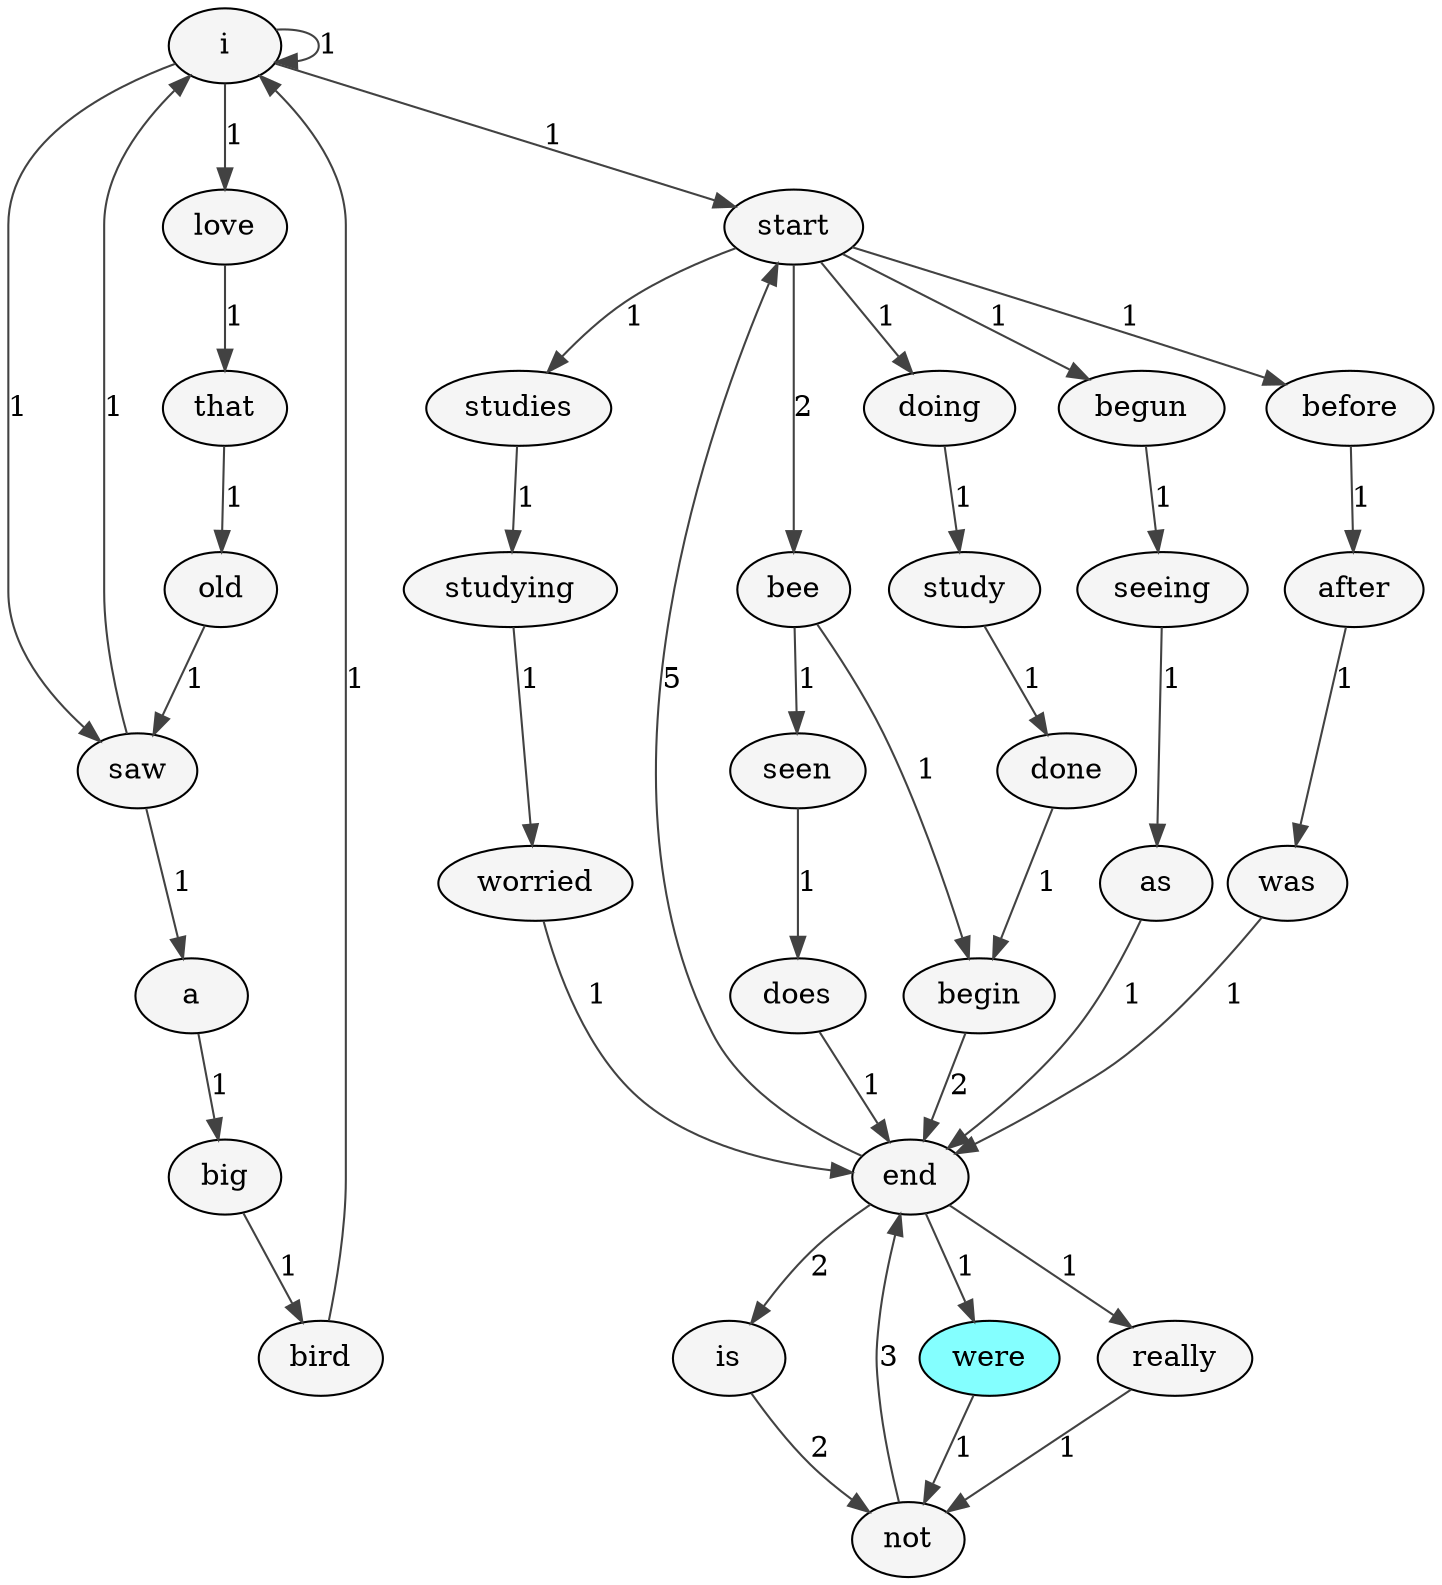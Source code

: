 digraph G {
i[style=filled]  [fillcolor ="#F5F5F5"];
saw[style=filled]  [fillcolor ="#F5F5F5"];
a[style=filled]  [fillcolor ="#F5F5F5"];
big[style=filled]  [fillcolor ="#F5F5F5"];
bird[style=filled]  [fillcolor ="#F5F5F5"];
love[style=filled]  [fillcolor ="#F5F5F5"];
that[style=filled]  [fillcolor ="#F5F5F5"];
old[style=filled]  [fillcolor ="#F5F5F5"];
start[style=filled]  [fillcolor ="#F5F5F5"];
studies[style=filled]  [fillcolor ="#F5F5F5"];
studying[style=filled]  [fillcolor ="#F5F5F5"];
worried[style=filled]  [fillcolor ="#F5F5F5"];
end[style=filled]  [fillcolor ="#F5F5F5"];
bee[style=filled]  [fillcolor ="#F5F5F5"];
seen[style=filled]  [fillcolor ="#F5F5F5"];
does[style=filled]  [fillcolor ="#F5F5F5"];
doing[style=filled]  [fillcolor ="#F5F5F5"];
study[style=filled]  [fillcolor ="#F5F5F5"];
done[style=filled]  [fillcolor ="#F5F5F5"];
begin[style=filled]  [fillcolor ="#F5F5F5"];
begun[style=filled]  [fillcolor ="#F5F5F5"];
seeing[style=filled]  [fillcolor ="#F5F5F5"];
as[style=filled]  [fillcolor ="#F5F5F5"];
before[style=filled]  [fillcolor ="#F5F5F5"];
after[style=filled]  [fillcolor ="#F5F5F5"];
was[style=filled]  [fillcolor ="#F5F5F5"];
is[style=filled]  [fillcolor ="#F5F5F5"];
not[style=filled]  [fillcolor ="#F5F5F5"];
were[style=filled]  [fillcolor ="#84FFFF"];
really[style=filled]  [fillcolor ="#F5F5F5"];
love->that[color="#424242",label="1"];
big->bird[color="#424242",label="1"];
doing->study[color="#424242",label="1"];
study->done[color="#424242",label="1"];
bee->begin[color="#424242",label="1"];
bee->seen[color="#424242",label="1"];
before->after[color="#424242",label="1"];
begun->seeing[color="#424242",label="1"];
seen->does[color="#424242",label="1"];
that->old[color="#424242",label="1"];
not->end[color="#424242",label="3"];
seeing->as[color="#424242",label="1"];
does->end[color="#424242",label="1"];
bird->i[color="#424242",label="1"];
studies->studying[color="#424242",label="1"];
end->were[color="#424242",label="1"];
end->start[color="#424242",label="5"];
end->is[color="#424242",label="2"];
end->really[color="#424242",label="1"];
worried->end[color="#424242",label="1"];
after->was[color="#424242",label="1"];
a->big[color="#424242",label="1"];
studying->worried[color="#424242",label="1"];
old->saw[color="#424242",label="1"];
saw->a[color="#424242",label="1"];
saw->i[color="#424242",label="1"];
start->doing[color="#424242",label="1"];
start->bee[color="#424242",label="2"];
start->before[color="#424242",label="1"];
start->studies[color="#424242",label="1"];
start->begun[color="#424242",label="1"];
was->end[color="#424242",label="1"];
i->love[color="#424242",label="1"];
i->saw[color="#424242",label="1"];
i->start[color="#424242",label="1"];
i->i[color="#424242",label="1"];
is->not[color="#424242",label="2"];
done->begin[color="#424242",label="1"];
really->not[color="#424242",label="1"];
as->end[color="#424242",label="1"];
were->not[color="#424242",label="1"];
begin->end[color="#424242",label="2"];
}
